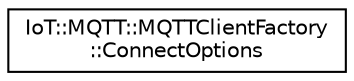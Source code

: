 digraph "Graphical Class Hierarchy"
{
 // LATEX_PDF_SIZE
  edge [fontname="Helvetica",fontsize="10",labelfontname="Helvetica",labelfontsize="10"];
  node [fontname="Helvetica",fontsize="10",shape=record];
  rankdir="LR";
  Node0 [label="IoT::MQTT::MQTTClientFactory\l::ConnectOptions",height=0.2,width=0.4,color="black", fillcolor="white", style="filled",URL="$structIoT_1_1MQTT_1_1MQTTClientFactory_1_1ConnectOptions.html",tooltip=" "];
}
